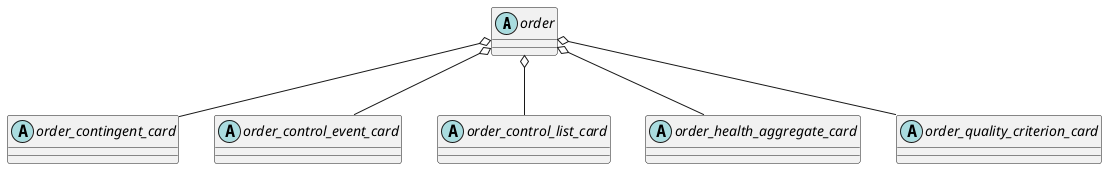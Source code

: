 @startuml name order_structure 
'перечень объектов
abstract order
abstract order_contingent_card
abstract order_control_event_card
abstract order_control_list_card
abstract order_health_aggregate_card
abstract order_quality_criterion_card
'отношения объектов
order o-- order_contingent_card
order o-- order_control_event_card
order o-- order_control_list_card
order o-- order_health_aggregate_card
order o-- order_quality_criterion_card

@enduml

